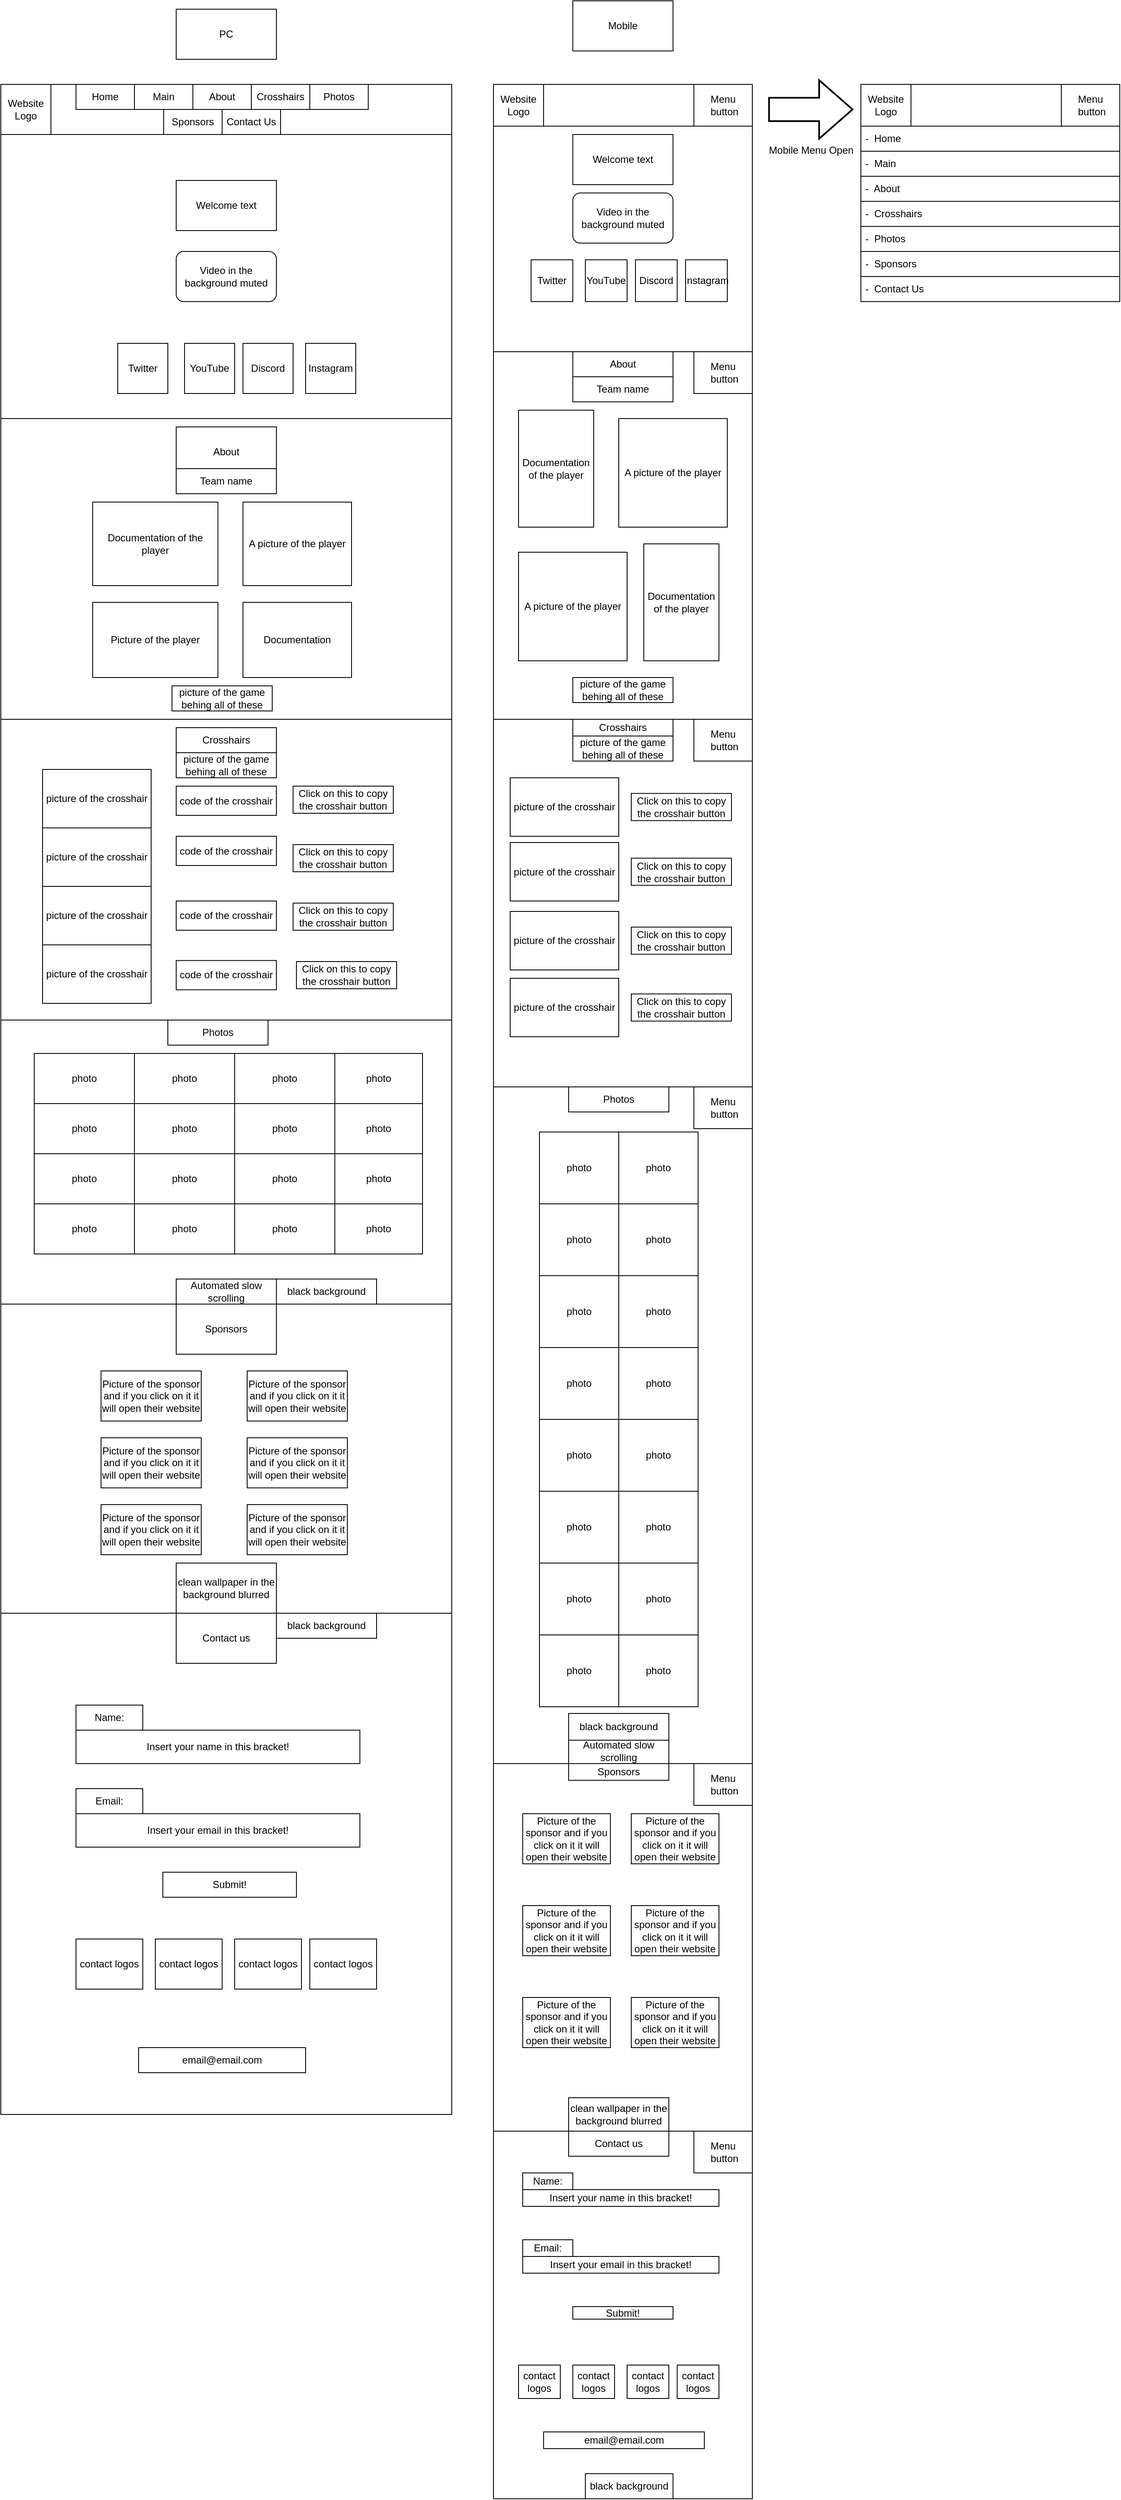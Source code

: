 <mxfile version="20.2.0" type="device"><diagram id="jGOsK-3WvVMrC4iQkq5T" name="1 oldal"><mxGraphModel dx="1182" dy="722" grid="1" gridSize="10" guides="1" tooltips="1" connect="1" arrows="1" fold="1" page="1" pageScale="1" pageWidth="827" pageHeight="1169" math="0" shadow="0"><root><mxCell id="0"/><mxCell id="1" parent="0"/><mxCell id="x6PFndFxOWQdf8MQNvHj-8" value="" style="rounded=0;whiteSpace=wrap;html=1;" vertex="1" parent="1"><mxGeometry x="180" y="440" width="540" height="400" as="geometry"/></mxCell><mxCell id="x6PFndFxOWQdf8MQNvHj-9" value="" style="rounded=0;whiteSpace=wrap;html=1;" vertex="1" parent="1"><mxGeometry x="180" y="440" width="540" height="60" as="geometry"/></mxCell><mxCell id="x6PFndFxOWQdf8MQNvHj-10" value="Home" style="rounded=0;whiteSpace=wrap;html=1;" vertex="1" parent="1"><mxGeometry x="270" y="440" width="70" height="30" as="geometry"/></mxCell><mxCell id="x6PFndFxOWQdf8MQNvHj-18" value="Video in the background muted" style="rounded=1;whiteSpace=wrap;html=1;" vertex="1" parent="1"><mxGeometry x="390" y="640" width="120" height="60" as="geometry"/></mxCell><mxCell id="x6PFndFxOWQdf8MQNvHj-20" value="" style="rounded=0;whiteSpace=wrap;html=1;" vertex="1" parent="1"><mxGeometry x="180" y="1900" width="540" height="370" as="geometry"/></mxCell><mxCell id="x6PFndFxOWQdf8MQNvHj-21" value="" style="rounded=0;whiteSpace=wrap;html=1;" vertex="1" parent="1"><mxGeometry x="180" y="840" width="540" height="360" as="geometry"/></mxCell><mxCell id="x6PFndFxOWQdf8MQNvHj-22" value="About" style="rounded=0;whiteSpace=wrap;html=1;" vertex="1" parent="1"><mxGeometry x="390" y="850" width="120" height="60" as="geometry"/></mxCell><mxCell id="x6PFndFxOWQdf8MQNvHj-23" value="Documentation of the player" style="rounded=0;whiteSpace=wrap;html=1;" vertex="1" parent="1"><mxGeometry x="290" y="940" width="150" height="100" as="geometry"/></mxCell><mxCell id="x6PFndFxOWQdf8MQNvHj-24" value="A picture of the player" style="rounded=0;whiteSpace=wrap;html=1;" vertex="1" parent="1"><mxGeometry x="470" y="940" width="130" height="100" as="geometry"/></mxCell><mxCell id="x6PFndFxOWQdf8MQNvHj-25" value="Picture of the player" style="rounded=0;whiteSpace=wrap;html=1;" vertex="1" parent="1"><mxGeometry x="290" y="1060" width="150" height="90" as="geometry"/></mxCell><mxCell id="x6PFndFxOWQdf8MQNvHj-26" value="Team name" style="rounded=0;whiteSpace=wrap;html=1;" vertex="1" parent="1"><mxGeometry x="390" y="900" width="120" height="30" as="geometry"/></mxCell><mxCell id="x6PFndFxOWQdf8MQNvHj-27" value="Documentation" style="rounded=0;whiteSpace=wrap;html=1;" vertex="1" parent="1"><mxGeometry x="470" y="1060" width="130" height="90" as="geometry"/></mxCell><mxCell id="x6PFndFxOWQdf8MQNvHj-28" value="" style="rounded=0;whiteSpace=wrap;html=1;" vertex="1" parent="1"><mxGeometry x="180" y="1200" width="540" height="360" as="geometry"/></mxCell><mxCell id="x6PFndFxOWQdf8MQNvHj-29" value="Crosshairs" style="rounded=0;whiteSpace=wrap;html=1;" vertex="1" parent="1"><mxGeometry x="390" y="1210" width="120" height="30" as="geometry"/></mxCell><mxCell id="x6PFndFxOWQdf8MQNvHj-30" value="picture of the crosshair" style="rounded=0;whiteSpace=wrap;html=1;" vertex="1" parent="1"><mxGeometry x="230" y="1260" width="130" height="70" as="geometry"/></mxCell><mxCell id="x6PFndFxOWQdf8MQNvHj-31" value="picture of the crosshair" style="rounded=0;whiteSpace=wrap;html=1;" vertex="1" parent="1"><mxGeometry x="230" y="1330" width="130" height="70" as="geometry"/></mxCell><mxCell id="x6PFndFxOWQdf8MQNvHj-32" value="picture of the crosshair" style="rounded=0;whiteSpace=wrap;html=1;" vertex="1" parent="1"><mxGeometry x="230" y="1400" width="130" height="70" as="geometry"/></mxCell><mxCell id="x6PFndFxOWQdf8MQNvHj-33" value="picture of the crosshair" style="rounded=0;whiteSpace=wrap;html=1;" vertex="1" parent="1"><mxGeometry x="230" y="1470" width="130" height="70" as="geometry"/></mxCell><mxCell id="x6PFndFxOWQdf8MQNvHj-34" value="code of the crosshair" style="rounded=0;whiteSpace=wrap;html=1;" vertex="1" parent="1"><mxGeometry x="390" y="1280" width="120" height="35" as="geometry"/></mxCell><mxCell id="x6PFndFxOWQdf8MQNvHj-35" value="Click on this to copy the crosshair button" style="rounded=0;whiteSpace=wrap;html=1;" vertex="1" parent="1"><mxGeometry x="530" y="1280" width="120" height="32.5" as="geometry"/></mxCell><mxCell id="x6PFndFxOWQdf8MQNvHj-36" value="code of the crosshair" style="rounded=0;whiteSpace=wrap;html=1;" vertex="1" parent="1"><mxGeometry x="390" y="1340" width="120" height="35" as="geometry"/></mxCell><mxCell id="x6PFndFxOWQdf8MQNvHj-37" value="code of the crosshair" style="rounded=0;whiteSpace=wrap;html=1;" vertex="1" parent="1"><mxGeometry x="390" y="1417.5" width="120" height="35" as="geometry"/></mxCell><mxCell id="x6PFndFxOWQdf8MQNvHj-38" value="code of the crosshair" style="rounded=0;whiteSpace=wrap;html=1;" vertex="1" parent="1"><mxGeometry x="390" y="1488.75" width="120" height="35" as="geometry"/></mxCell><mxCell id="x6PFndFxOWQdf8MQNvHj-39" value="Click on this to copy the crosshair button" style="rounded=0;whiteSpace=wrap;html=1;" vertex="1" parent="1"><mxGeometry x="530" y="1350" width="120" height="32.5" as="geometry"/></mxCell><mxCell id="x6PFndFxOWQdf8MQNvHj-40" value="Click on this to copy the crosshair button" style="rounded=0;whiteSpace=wrap;html=1;" vertex="1" parent="1"><mxGeometry x="530" y="1420" width="120" height="32.5" as="geometry"/></mxCell><mxCell id="x6PFndFxOWQdf8MQNvHj-41" value="Click on this to copy the crosshair button" style="rounded=0;whiteSpace=wrap;html=1;" vertex="1" parent="1"><mxGeometry x="534" y="1490" width="120" height="32.5" as="geometry"/></mxCell><mxCell id="x6PFndFxOWQdf8MQNvHj-42" value="" style="rounded=0;whiteSpace=wrap;html=1;" vertex="1" parent="1"><mxGeometry x="180" y="1560" width="540" height="340" as="geometry"/></mxCell><mxCell id="x6PFndFxOWQdf8MQNvHj-43" value="picture of the game behing all of these" style="rounded=0;whiteSpace=wrap;html=1;" vertex="1" parent="1"><mxGeometry x="390" y="1240" width="120" height="30" as="geometry"/></mxCell><mxCell id="x6PFndFxOWQdf8MQNvHj-44" value="picture of the game behing all of these" style="rounded=0;whiteSpace=wrap;html=1;" vertex="1" parent="1"><mxGeometry x="385" y="1160" width="120" height="30" as="geometry"/></mxCell><mxCell id="x6PFndFxOWQdf8MQNvHj-45" value="Photos" style="rounded=0;whiteSpace=wrap;html=1;" vertex="1" parent="1"><mxGeometry x="380" y="1560" width="120" height="30" as="geometry"/></mxCell><mxCell id="x6PFndFxOWQdf8MQNvHj-46" value="photo" style="rounded=0;whiteSpace=wrap;html=1;" vertex="1" parent="1"><mxGeometry x="220" y="1600" width="120" height="60" as="geometry"/></mxCell><mxCell id="x6PFndFxOWQdf8MQNvHj-47" value="photo" style="rounded=0;whiteSpace=wrap;html=1;" vertex="1" parent="1"><mxGeometry x="220" y="1660" width="120" height="60" as="geometry"/></mxCell><mxCell id="x6PFndFxOWQdf8MQNvHj-48" value="photo" style="rounded=0;whiteSpace=wrap;html=1;" vertex="1" parent="1"><mxGeometry x="340" y="1600" width="120" height="60" as="geometry"/></mxCell><mxCell id="x6PFndFxOWQdf8MQNvHj-49" value="photo" style="rounded=0;whiteSpace=wrap;html=1;" vertex="1" parent="1"><mxGeometry x="340" y="1660" width="120" height="60" as="geometry"/></mxCell><mxCell id="x6PFndFxOWQdf8MQNvHj-50" value="photo" style="rounded=0;whiteSpace=wrap;html=1;" vertex="1" parent="1"><mxGeometry x="220" y="1720" width="120" height="60" as="geometry"/></mxCell><mxCell id="x6PFndFxOWQdf8MQNvHj-51" value="photo" style="rounded=0;whiteSpace=wrap;html=1;" vertex="1" parent="1"><mxGeometry x="340" y="1720" width="120" height="60" as="geometry"/></mxCell><mxCell id="x6PFndFxOWQdf8MQNvHj-52" value="photo" style="rounded=0;whiteSpace=wrap;html=1;" vertex="1" parent="1"><mxGeometry x="340" y="1780" width="120" height="60" as="geometry"/></mxCell><mxCell id="x6PFndFxOWQdf8MQNvHj-53" value="photo" style="rounded=0;whiteSpace=wrap;html=1;" vertex="1" parent="1"><mxGeometry x="220" y="1780" width="120" height="60" as="geometry"/></mxCell><mxCell id="x6PFndFxOWQdf8MQNvHj-54" value="photo" style="rounded=0;whiteSpace=wrap;html=1;" vertex="1" parent="1"><mxGeometry x="460" y="1600" width="120" height="60" as="geometry"/></mxCell><mxCell id="x6PFndFxOWQdf8MQNvHj-55" value="photo" style="rounded=0;whiteSpace=wrap;html=1;" vertex="1" parent="1"><mxGeometry x="580" y="1600" width="105" height="60" as="geometry"/></mxCell><mxCell id="x6PFndFxOWQdf8MQNvHj-56" value="photo" style="rounded=0;whiteSpace=wrap;html=1;" vertex="1" parent="1"><mxGeometry x="460" y="1660" width="120" height="60" as="geometry"/></mxCell><mxCell id="x6PFndFxOWQdf8MQNvHj-57" value="photo" style="rounded=0;whiteSpace=wrap;html=1;" vertex="1" parent="1"><mxGeometry x="460" y="1720" width="120" height="60" as="geometry"/></mxCell><mxCell id="x6PFndFxOWQdf8MQNvHj-58" value="photo" style="rounded=0;whiteSpace=wrap;html=1;" vertex="1" parent="1"><mxGeometry x="460" y="1780" width="120" height="60" as="geometry"/></mxCell><mxCell id="x6PFndFxOWQdf8MQNvHj-59" value="photo" style="rounded=0;whiteSpace=wrap;html=1;" vertex="1" parent="1"><mxGeometry x="580" y="1660" width="105" height="60" as="geometry"/></mxCell><mxCell id="x6PFndFxOWQdf8MQNvHj-60" value="photo" style="rounded=0;whiteSpace=wrap;html=1;" vertex="1" parent="1"><mxGeometry x="580" y="1720" width="105" height="60" as="geometry"/></mxCell><mxCell id="x6PFndFxOWQdf8MQNvHj-61" value="photo" style="rounded=0;whiteSpace=wrap;html=1;" vertex="1" parent="1"><mxGeometry x="580" y="1780" width="105" height="60" as="geometry"/></mxCell><mxCell id="x6PFndFxOWQdf8MQNvHj-6" value="Welcome text" style="rounded=0;whiteSpace=wrap;html=1;" vertex="1" parent="1"><mxGeometry x="390" y="555" width="120" height="60" as="geometry"/></mxCell><mxCell id="x6PFndFxOWQdf8MQNvHj-3" value="Twitter" style="whiteSpace=wrap;html=1;aspect=fixed;" vertex="1" parent="1"><mxGeometry x="320" y="750" width="60" height="60" as="geometry"/></mxCell><mxCell id="x6PFndFxOWQdf8MQNvHj-4" value="&lt;div&gt;YouTube&lt;/div&gt;" style="whiteSpace=wrap;html=1;aspect=fixed;" vertex="1" parent="1"><mxGeometry x="400" y="750" width="60" height="60" as="geometry"/></mxCell><mxCell id="x6PFndFxOWQdf8MQNvHj-7" value="Discord" style="whiteSpace=wrap;html=1;aspect=fixed;" vertex="1" parent="1"><mxGeometry x="470" y="750" width="60" height="60" as="geometry"/></mxCell><mxCell id="x6PFndFxOWQdf8MQNvHj-5" value="&lt;div&gt;Instagram&lt;/div&gt;" style="whiteSpace=wrap;html=1;aspect=fixed;" vertex="1" parent="1"><mxGeometry x="545" y="750" width="60" height="60" as="geometry"/></mxCell><mxCell id="x6PFndFxOWQdf8MQNvHj-62" value="Sponsors" style="rounded=0;whiteSpace=wrap;html=1;" vertex="1" parent="1"><mxGeometry x="390" y="1900" width="120" height="60" as="geometry"/></mxCell><mxCell id="x6PFndFxOWQdf8MQNvHj-63" value="Picture of the sponsor and if you click on it it will open their website" style="rounded=0;whiteSpace=wrap;html=1;" vertex="1" parent="1"><mxGeometry x="300" y="1980" width="120" height="60" as="geometry"/></mxCell><mxCell id="x6PFndFxOWQdf8MQNvHj-64" value="Picture of the sponsor and if you click on it it will open their website" style="rounded=0;whiteSpace=wrap;html=1;" vertex="1" parent="1"><mxGeometry x="475" y="1980" width="120" height="60" as="geometry"/></mxCell><mxCell id="x6PFndFxOWQdf8MQNvHj-65" value="Picture of the sponsor and if you click on it it will open their website" style="rounded=0;whiteSpace=wrap;html=1;" vertex="1" parent="1"><mxGeometry x="300" y="2060" width="120" height="60" as="geometry"/></mxCell><mxCell id="x6PFndFxOWQdf8MQNvHj-66" value="Picture of the sponsor and if you click on it it will open their website" style="rounded=0;whiteSpace=wrap;html=1;" vertex="1" parent="1"><mxGeometry x="475" y="2060" width="120" height="60" as="geometry"/></mxCell><mxCell id="x6PFndFxOWQdf8MQNvHj-67" value="Picture of the sponsor and if you click on it it will open their website" style="rounded=0;whiteSpace=wrap;html=1;" vertex="1" parent="1"><mxGeometry x="300" y="2140" width="120" height="60" as="geometry"/></mxCell><mxCell id="x6PFndFxOWQdf8MQNvHj-68" value="Picture of the sponsor and if you click on it it will open their website" style="rounded=0;whiteSpace=wrap;html=1;" vertex="1" parent="1"><mxGeometry x="475" y="2140" width="120" height="60" as="geometry"/></mxCell><mxCell id="x6PFndFxOWQdf8MQNvHj-69" value="" style="rounded=0;whiteSpace=wrap;html=1;" vertex="1" parent="1"><mxGeometry x="180" y="2270" width="540" height="600" as="geometry"/></mxCell><mxCell id="x6PFndFxOWQdf8MQNvHj-70" value="Contact us" style="rounded=0;whiteSpace=wrap;html=1;" vertex="1" parent="1"><mxGeometry x="390" y="2270" width="120" height="60" as="geometry"/></mxCell><mxCell id="x6PFndFxOWQdf8MQNvHj-71" value="Insert your email in this bracket!" style="rounded=0;whiteSpace=wrap;html=1;" vertex="1" parent="1"><mxGeometry x="270" y="2510" width="340" height="40" as="geometry"/></mxCell><mxCell id="x6PFndFxOWQdf8MQNvHj-72" value="Name:" style="rounded=0;whiteSpace=wrap;html=1;" vertex="1" parent="1"><mxGeometry x="270" y="2380" width="80" height="30" as="geometry"/></mxCell><mxCell id="x6PFndFxOWQdf8MQNvHj-74" value="Email:" style="rounded=0;whiteSpace=wrap;html=1;" vertex="1" parent="1"><mxGeometry x="270" y="2480" width="80" height="30" as="geometry"/></mxCell><mxCell id="x6PFndFxOWQdf8MQNvHj-75" value="Insert your name in this bracket!" style="rounded=0;whiteSpace=wrap;html=1;" vertex="1" parent="1"><mxGeometry x="270" y="2410" width="340" height="40" as="geometry"/></mxCell><mxCell id="x6PFndFxOWQdf8MQNvHj-76" value="clean wallpaper in the background blurred" style="rounded=0;whiteSpace=wrap;html=1;" vertex="1" parent="1"><mxGeometry x="390" y="2210" width="120" height="60" as="geometry"/></mxCell><mxCell id="x6PFndFxOWQdf8MQNvHj-78" value="contact logos" style="rounded=0;whiteSpace=wrap;html=1;" vertex="1" parent="1"><mxGeometry x="270" y="2660" width="80" height="60" as="geometry"/></mxCell><mxCell id="x6PFndFxOWQdf8MQNvHj-79" value="contact logos" style="rounded=0;whiteSpace=wrap;html=1;" vertex="1" parent="1"><mxGeometry x="365" y="2660" width="80" height="60" as="geometry"/></mxCell><mxCell id="x6PFndFxOWQdf8MQNvHj-80" value="contact logos" style="rounded=0;whiteSpace=wrap;html=1;" vertex="1" parent="1"><mxGeometry x="460" y="2660" width="80" height="60" as="geometry"/></mxCell><mxCell id="x6PFndFxOWQdf8MQNvHj-81" value="contact logos" style="rounded=0;whiteSpace=wrap;html=1;" vertex="1" parent="1"><mxGeometry x="550" y="2660" width="80" height="60" as="geometry"/></mxCell><mxCell id="x6PFndFxOWQdf8MQNvHj-82" value="Submit!" style="rounded=0;whiteSpace=wrap;html=1;" vertex="1" parent="1"><mxGeometry x="374" y="2580" width="160" height="30" as="geometry"/></mxCell><mxCell id="x6PFndFxOWQdf8MQNvHj-83" value="email@email.com" style="rounded=0;whiteSpace=wrap;html=1;" vertex="1" parent="1"><mxGeometry x="345" y="2790" width="200" height="30" as="geometry"/></mxCell><mxCell id="x6PFndFxOWQdf8MQNvHj-85" value="PC" style="rounded=0;whiteSpace=wrap;html=1;" vertex="1" parent="1"><mxGeometry x="390" y="350" width="120" height="60" as="geometry"/></mxCell><mxCell id="x6PFndFxOWQdf8MQNvHj-86" value="Mobile" style="rounded=0;whiteSpace=wrap;html=1;" vertex="1" parent="1"><mxGeometry x="865" y="340" width="120" height="60" as="geometry"/></mxCell><mxCell id="x6PFndFxOWQdf8MQNvHj-87" value="Main" style="rounded=0;whiteSpace=wrap;html=1;" vertex="1" parent="1"><mxGeometry x="340" y="440" width="70" height="30" as="geometry"/></mxCell><mxCell id="x6PFndFxOWQdf8MQNvHj-88" value="About" style="rounded=0;whiteSpace=wrap;html=1;" vertex="1" parent="1"><mxGeometry x="410" y="440" width="70" height="30" as="geometry"/></mxCell><mxCell id="x6PFndFxOWQdf8MQNvHj-89" value="Crosshairs" style="rounded=0;whiteSpace=wrap;html=1;" vertex="1" parent="1"><mxGeometry x="480" y="440" width="70" height="30" as="geometry"/></mxCell><mxCell id="x6PFndFxOWQdf8MQNvHj-90" value="Photos" style="rounded=0;whiteSpace=wrap;html=1;" vertex="1" parent="1"><mxGeometry x="550" y="440" width="70" height="30" as="geometry"/></mxCell><mxCell id="x6PFndFxOWQdf8MQNvHj-91" value="Sponsors" style="rounded=0;whiteSpace=wrap;html=1;" vertex="1" parent="1"><mxGeometry x="375" y="470" width="70" height="30" as="geometry"/></mxCell><mxCell id="x6PFndFxOWQdf8MQNvHj-92" value="Contact Us" style="rounded=0;whiteSpace=wrap;html=1;" vertex="1" parent="1"><mxGeometry x="445" y="470" width="70" height="30" as="geometry"/></mxCell><mxCell id="x6PFndFxOWQdf8MQNvHj-93" value="" style="rounded=0;whiteSpace=wrap;html=1;" vertex="1" parent="1"><mxGeometry x="770" y="440" width="310" height="50" as="geometry"/></mxCell><mxCell id="x6PFndFxOWQdf8MQNvHj-94" value="&lt;div&gt;Website&lt;/div&gt;&lt;div&gt;Logo&lt;br&gt;&lt;/div&gt;" style="rounded=0;whiteSpace=wrap;html=1;" vertex="1" parent="1"><mxGeometry x="180" y="440" width="60" height="60" as="geometry"/></mxCell><mxCell id="x6PFndFxOWQdf8MQNvHj-95" value="&lt;div&gt;Website&lt;/div&gt;&lt;div&gt;Logo&lt;br&gt;&lt;/div&gt;" style="rounded=0;whiteSpace=wrap;html=1;" vertex="1" parent="1"><mxGeometry x="770" y="440" width="60" height="50" as="geometry"/></mxCell><mxCell id="x6PFndFxOWQdf8MQNvHj-97" value="&lt;div&gt;Menu&lt;/div&gt;&lt;div&gt;&amp;nbsp;button&lt;/div&gt;" style="rounded=0;whiteSpace=wrap;html=1;" vertex="1" parent="1"><mxGeometry x="1010" y="440" width="70" height="50" as="geometry"/></mxCell><mxCell id="x6PFndFxOWQdf8MQNvHj-98" value="" style="rounded=0;whiteSpace=wrap;html=1;" vertex="1" parent="1"><mxGeometry x="770" y="490" width="310" height="270" as="geometry"/></mxCell><mxCell id="x6PFndFxOWQdf8MQNvHj-107" value="Mobile Menu Open" style="verticalLabelPosition=bottom;verticalAlign=top;html=1;strokeWidth=2;shape=mxgraph.arrows2.arrow;dy=0.6;dx=40;notch=0;" vertex="1" parent="1"><mxGeometry x="1100" y="435" width="100" height="70" as="geometry"/></mxCell><mxCell id="x6PFndFxOWQdf8MQNvHj-109" value="" style="rounded=0;whiteSpace=wrap;html=1;" vertex="1" parent="1"><mxGeometry x="1210" y="440" width="310" height="50" as="geometry"/></mxCell><mxCell id="x6PFndFxOWQdf8MQNvHj-110" value="&lt;div&gt;Website&lt;/div&gt;&lt;div&gt;Logo&lt;br&gt;&lt;/div&gt;" style="rounded=0;whiteSpace=wrap;html=1;" vertex="1" parent="1"><mxGeometry x="1210" y="440" width="60" height="50" as="geometry"/></mxCell><mxCell id="x6PFndFxOWQdf8MQNvHj-111" value="&lt;div&gt;Menu&lt;/div&gt;&lt;div&gt;&amp;nbsp;button&lt;/div&gt;" style="rounded=0;whiteSpace=wrap;html=1;" vertex="1" parent="1"><mxGeometry x="1450" y="440" width="70" height="50" as="geometry"/></mxCell><mxCell id="x6PFndFxOWQdf8MQNvHj-112" value="" style="rounded=0;whiteSpace=wrap;html=1;" vertex="1" parent="1"><mxGeometry x="1210" y="490" width="310" height="210" as="geometry"/></mxCell><mxCell id="x6PFndFxOWQdf8MQNvHj-113" value="&lt;div align=&quot;left&quot;&gt;&amp;nbsp;-&amp;nbsp; Home&lt;/div&gt;" style="rounded=0;whiteSpace=wrap;html=1;align=left;" vertex="1" parent="1"><mxGeometry x="1210" y="490" width="310" height="30" as="geometry"/></mxCell><mxCell id="x6PFndFxOWQdf8MQNvHj-114" value="&lt;div align=&quot;left&quot;&gt;&amp;nbsp;-&amp;nbsp; Main&lt;/div&gt;" style="rounded=0;whiteSpace=wrap;html=1;align=left;" vertex="1" parent="1"><mxGeometry x="1210" y="520" width="310" height="30" as="geometry"/></mxCell><mxCell id="x6PFndFxOWQdf8MQNvHj-115" value="&lt;div align=&quot;left&quot;&gt;&amp;nbsp;-&amp;nbsp; About&lt;br&gt;&lt;/div&gt;" style="rounded=0;whiteSpace=wrap;html=1;align=left;" vertex="1" parent="1"><mxGeometry x="1210" y="550" width="310" height="30" as="geometry"/></mxCell><mxCell id="x6PFndFxOWQdf8MQNvHj-116" value="&lt;div align=&quot;left&quot;&gt;&amp;nbsp;-&amp;nbsp; Crosshairs&lt;br&gt;&lt;/div&gt;" style="rounded=0;whiteSpace=wrap;html=1;align=left;" vertex="1" parent="1"><mxGeometry x="1210" y="580" width="310" height="30" as="geometry"/></mxCell><mxCell id="x6PFndFxOWQdf8MQNvHj-117" value="&lt;div align=&quot;left&quot;&gt;&amp;nbsp;-&amp;nbsp; Photos&lt;br&gt;&lt;/div&gt;" style="rounded=0;whiteSpace=wrap;html=1;align=left;" vertex="1" parent="1"><mxGeometry x="1210" y="610" width="310" height="30" as="geometry"/></mxCell><mxCell id="x6PFndFxOWQdf8MQNvHj-118" value="&lt;div align=&quot;left&quot;&gt;&amp;nbsp;-&amp;nbsp; Sponsors&lt;br&gt;&lt;/div&gt;" style="rounded=0;whiteSpace=wrap;html=1;align=left;" vertex="1" parent="1"><mxGeometry x="1210" y="640" width="310" height="30" as="geometry"/></mxCell><mxCell id="x6PFndFxOWQdf8MQNvHj-119" value="&lt;div align=&quot;left&quot;&gt;&amp;nbsp;-&amp;nbsp; Contact Us&lt;br&gt;&lt;/div&gt;" style="rounded=0;whiteSpace=wrap;html=1;align=left;" vertex="1" parent="1"><mxGeometry x="1210" y="670" width="310" height="30" as="geometry"/></mxCell><mxCell id="x6PFndFxOWQdf8MQNvHj-120" value="Welcome text" style="rounded=0;whiteSpace=wrap;html=1;" vertex="1" parent="1"><mxGeometry x="865" y="500" width="120" height="60" as="geometry"/></mxCell><mxCell id="x6PFndFxOWQdf8MQNvHj-122" value="Video in the background muted" style="rounded=1;whiteSpace=wrap;html=1;" vertex="1" parent="1"><mxGeometry x="865" y="570" width="120" height="60" as="geometry"/></mxCell><mxCell id="x6PFndFxOWQdf8MQNvHj-123" value="Twitter" style="whiteSpace=wrap;html=1;aspect=fixed;" vertex="1" parent="1"><mxGeometry x="815" y="650" width="50" height="50" as="geometry"/></mxCell><mxCell id="x6PFndFxOWQdf8MQNvHj-124" value="&lt;div&gt;YouTube&lt;/div&gt;" style="whiteSpace=wrap;html=1;aspect=fixed;" vertex="1" parent="1"><mxGeometry x="880" y="650" width="50" height="50" as="geometry"/></mxCell><mxCell id="x6PFndFxOWQdf8MQNvHj-125" value="Discord" style="whiteSpace=wrap;html=1;aspect=fixed;" vertex="1" parent="1"><mxGeometry x="940" y="650" width="50" height="50" as="geometry"/></mxCell><mxCell id="x6PFndFxOWQdf8MQNvHj-126" value="&lt;div&gt;Instagram&lt;/div&gt;" style="whiteSpace=wrap;html=1;aspect=fixed;" vertex="1" parent="1"><mxGeometry x="1000" y="650" width="50" height="50" as="geometry"/></mxCell><mxCell id="x6PFndFxOWQdf8MQNvHj-127" value="" style="rounded=0;whiteSpace=wrap;html=1;" vertex="1" parent="1"><mxGeometry x="770" y="760" width="310" height="440" as="geometry"/></mxCell><mxCell id="x6PFndFxOWQdf8MQNvHj-128" value="About" style="rounded=0;whiteSpace=wrap;html=1;" vertex="1" parent="1"><mxGeometry x="865" y="760" width="120" height="30" as="geometry"/></mxCell><mxCell id="x6PFndFxOWQdf8MQNvHj-129" value="Team name" style="rounded=0;whiteSpace=wrap;html=1;" vertex="1" parent="1"><mxGeometry x="865" y="790" width="120" height="30" as="geometry"/></mxCell><mxCell id="x6PFndFxOWQdf8MQNvHj-130" value="Documentation of the player" style="rounded=0;whiteSpace=wrap;html=1;" vertex="1" parent="1"><mxGeometry x="800" y="830" width="90" height="140" as="geometry"/></mxCell><mxCell id="x6PFndFxOWQdf8MQNvHj-131" value="A picture of the player" style="rounded=0;whiteSpace=wrap;html=1;" vertex="1" parent="1"><mxGeometry x="920" y="840" width="130" height="130" as="geometry"/></mxCell><mxCell id="x6PFndFxOWQdf8MQNvHj-132" value="A picture of the player" style="rounded=0;whiteSpace=wrap;html=1;" vertex="1" parent="1"><mxGeometry x="800" y="1000" width="130" height="130" as="geometry"/></mxCell><mxCell id="x6PFndFxOWQdf8MQNvHj-133" value="Documentation of the player" style="rounded=0;whiteSpace=wrap;html=1;" vertex="1" parent="1"><mxGeometry x="950" y="990" width="90" height="140" as="geometry"/></mxCell><mxCell id="x6PFndFxOWQdf8MQNvHj-134" value="picture of the game behing all of these" style="rounded=0;whiteSpace=wrap;html=1;" vertex="1" parent="1"><mxGeometry x="865" y="1150" width="120" height="30" as="geometry"/></mxCell><mxCell id="x6PFndFxOWQdf8MQNvHj-135" value="" style="rounded=0;whiteSpace=wrap;html=1;" vertex="1" parent="1"><mxGeometry x="770" y="1200" width="310" height="440" as="geometry"/></mxCell><mxCell id="x6PFndFxOWQdf8MQNvHj-136" value="Crosshairs" style="rounded=0;whiteSpace=wrap;html=1;" vertex="1" parent="1"><mxGeometry x="865" y="1200" width="120" height="20" as="geometry"/></mxCell><mxCell id="x6PFndFxOWQdf8MQNvHj-137" value="picture of the game behing all of these" style="rounded=0;whiteSpace=wrap;html=1;" vertex="1" parent="1"><mxGeometry x="865" y="1220" width="120" height="30" as="geometry"/></mxCell><mxCell id="x6PFndFxOWQdf8MQNvHj-138" value="picture of the crosshair" style="rounded=0;whiteSpace=wrap;html=1;" vertex="1" parent="1"><mxGeometry x="790" y="1270" width="130" height="70" as="geometry"/></mxCell><mxCell id="x6PFndFxOWQdf8MQNvHj-139" value="picture of the crosshair" style="rounded=0;whiteSpace=wrap;html=1;" vertex="1" parent="1"><mxGeometry x="790" y="1347.5" width="130" height="70" as="geometry"/></mxCell><mxCell id="x6PFndFxOWQdf8MQNvHj-140" value="picture of the crosshair" style="rounded=0;whiteSpace=wrap;html=1;" vertex="1" parent="1"><mxGeometry x="790" y="1430" width="130" height="70" as="geometry"/></mxCell><mxCell id="x6PFndFxOWQdf8MQNvHj-141" value="picture of the crosshair" style="rounded=0;whiteSpace=wrap;html=1;" vertex="1" parent="1"><mxGeometry x="790" y="1510" width="130" height="70" as="geometry"/></mxCell><mxCell id="x6PFndFxOWQdf8MQNvHj-142" value="Click on this to copy the crosshair button" style="rounded=0;whiteSpace=wrap;html=1;" vertex="1" parent="1"><mxGeometry x="935" y="1288.75" width="120" height="32.5" as="geometry"/></mxCell><mxCell id="x6PFndFxOWQdf8MQNvHj-143" value="Click on this to copy the crosshair button" style="rounded=0;whiteSpace=wrap;html=1;" vertex="1" parent="1"><mxGeometry x="935" y="1366.25" width="120" height="32.5" as="geometry"/></mxCell><mxCell id="x6PFndFxOWQdf8MQNvHj-144" value="Click on this to copy the crosshair button" style="rounded=0;whiteSpace=wrap;html=1;" vertex="1" parent="1"><mxGeometry x="935" y="1448.75" width="120" height="32.5" as="geometry"/></mxCell><mxCell id="x6PFndFxOWQdf8MQNvHj-145" value="Click on this to copy the crosshair button" style="rounded=0;whiteSpace=wrap;html=1;" vertex="1" parent="1"><mxGeometry x="935" y="1528.75" width="120" height="32.5" as="geometry"/></mxCell><mxCell id="x6PFndFxOWQdf8MQNvHj-146" value="" style="rounded=0;whiteSpace=wrap;html=1;" vertex="1" parent="1"><mxGeometry x="770" y="1640" width="310" height="810" as="geometry"/></mxCell><mxCell id="x6PFndFxOWQdf8MQNvHj-147" value="Photos" style="rounded=0;whiteSpace=wrap;html=1;" vertex="1" parent="1"><mxGeometry x="860" y="1640" width="120" height="30" as="geometry"/></mxCell><mxCell id="x6PFndFxOWQdf8MQNvHj-148" value="Automated slow scrolling" style="rounded=0;whiteSpace=wrap;html=1;" vertex="1" parent="1"><mxGeometry x="390" y="1870" width="120" height="30" as="geometry"/></mxCell><mxCell id="x6PFndFxOWQdf8MQNvHj-149" value="Automated slow scrolling" style="rounded=0;whiteSpace=wrap;html=1;" vertex="1" parent="1"><mxGeometry x="860" y="2420" width="120" height="30" as="geometry"/></mxCell><mxCell id="x6PFndFxOWQdf8MQNvHj-150" value="photo" style="rounded=0;whiteSpace=wrap;html=1;" vertex="1" parent="1"><mxGeometry x="825" y="1694" width="95" height="86" as="geometry"/></mxCell><mxCell id="x6PFndFxOWQdf8MQNvHj-151" value="photo" style="rounded=0;whiteSpace=wrap;html=1;" vertex="1" parent="1"><mxGeometry x="920" y="1694" width="95" height="86" as="geometry"/></mxCell><mxCell id="x6PFndFxOWQdf8MQNvHj-152" value="photo" style="rounded=0;whiteSpace=wrap;html=1;" vertex="1" parent="1"><mxGeometry x="825" y="1780" width="95" height="86" as="geometry"/></mxCell><mxCell id="x6PFndFxOWQdf8MQNvHj-153" value="photo" style="rounded=0;whiteSpace=wrap;html=1;" vertex="1" parent="1"><mxGeometry x="920" y="1780" width="95" height="86" as="geometry"/></mxCell><mxCell id="x6PFndFxOWQdf8MQNvHj-154" value="photo" style="rounded=0;whiteSpace=wrap;html=1;" vertex="1" parent="1"><mxGeometry x="825" y="1866" width="95" height="86" as="geometry"/></mxCell><mxCell id="x6PFndFxOWQdf8MQNvHj-155" value="photo" style="rounded=0;whiteSpace=wrap;html=1;" vertex="1" parent="1"><mxGeometry x="920" y="1866" width="95" height="86" as="geometry"/></mxCell><mxCell id="x6PFndFxOWQdf8MQNvHj-156" value="photo" style="rounded=0;whiteSpace=wrap;html=1;" vertex="1" parent="1"><mxGeometry x="825" y="1952" width="95" height="86" as="geometry"/></mxCell><mxCell id="x6PFndFxOWQdf8MQNvHj-157" value="photo" style="rounded=0;whiteSpace=wrap;html=1;" vertex="1" parent="1"><mxGeometry x="920" y="1952" width="95" height="86" as="geometry"/></mxCell><mxCell id="x6PFndFxOWQdf8MQNvHj-158" value="photo" style="rounded=0;whiteSpace=wrap;html=1;" vertex="1" parent="1"><mxGeometry x="825" y="2038" width="95" height="86" as="geometry"/></mxCell><mxCell id="x6PFndFxOWQdf8MQNvHj-159" value="photo" style="rounded=0;whiteSpace=wrap;html=1;" vertex="1" parent="1"><mxGeometry x="920" y="2038" width="95" height="86" as="geometry"/></mxCell><mxCell id="x6PFndFxOWQdf8MQNvHj-160" value="photo" style="rounded=0;whiteSpace=wrap;html=1;" vertex="1" parent="1"><mxGeometry x="825" y="2124" width="95" height="86" as="geometry"/></mxCell><mxCell id="x6PFndFxOWQdf8MQNvHj-161" value="photo" style="rounded=0;whiteSpace=wrap;html=1;" vertex="1" parent="1"><mxGeometry x="920" y="2124" width="95" height="86" as="geometry"/></mxCell><mxCell id="x6PFndFxOWQdf8MQNvHj-162" value="photo" style="rounded=0;whiteSpace=wrap;html=1;" vertex="1" parent="1"><mxGeometry x="825" y="2210" width="95" height="86" as="geometry"/></mxCell><mxCell id="x6PFndFxOWQdf8MQNvHj-163" value="photo" style="rounded=0;whiteSpace=wrap;html=1;" vertex="1" parent="1"><mxGeometry x="920" y="2210" width="95" height="86" as="geometry"/></mxCell><mxCell id="x6PFndFxOWQdf8MQNvHj-164" value="photo" style="rounded=0;whiteSpace=wrap;html=1;" vertex="1" parent="1"><mxGeometry x="825" y="2296" width="95" height="86" as="geometry"/></mxCell><mxCell id="x6PFndFxOWQdf8MQNvHj-165" value="photo" style="rounded=0;whiteSpace=wrap;html=1;" vertex="1" parent="1"><mxGeometry x="920" y="2296" width="95" height="86" as="geometry"/></mxCell><mxCell id="x6PFndFxOWQdf8MQNvHj-166" value="" style="rounded=0;whiteSpace=wrap;html=1;" vertex="1" parent="1"><mxGeometry x="770" y="2450" width="310" height="440" as="geometry"/></mxCell><mxCell id="x6PFndFxOWQdf8MQNvHj-167" value="Sponsors" style="rounded=0;whiteSpace=wrap;html=1;" vertex="1" parent="1"><mxGeometry x="860" y="2450" width="120" height="20" as="geometry"/></mxCell><mxCell id="x6PFndFxOWQdf8MQNvHj-168" value="Picture of the sponsor and if you click on it it will open their website" style="rounded=0;whiteSpace=wrap;html=1;" vertex="1" parent="1"><mxGeometry x="805" y="2510" width="105" height="60" as="geometry"/></mxCell><mxCell id="x6PFndFxOWQdf8MQNvHj-170" value="Picture of the sponsor and if you click on it it will open their website" style="rounded=0;whiteSpace=wrap;html=1;" vertex="1" parent="1"><mxGeometry x="935" y="2510" width="105" height="60" as="geometry"/></mxCell><mxCell id="x6PFndFxOWQdf8MQNvHj-171" value="Picture of the sponsor and if you click on it it will open their website" style="rounded=0;whiteSpace=wrap;html=1;" vertex="1" parent="1"><mxGeometry x="805" y="2620" width="105" height="60" as="geometry"/></mxCell><mxCell id="x6PFndFxOWQdf8MQNvHj-172" value="Picture of the sponsor and if you click on it it will open their website" style="rounded=0;whiteSpace=wrap;html=1;" vertex="1" parent="1"><mxGeometry x="935" y="2620" width="105" height="60" as="geometry"/></mxCell><mxCell id="x6PFndFxOWQdf8MQNvHj-173" value="Picture of the sponsor and if you click on it it will open their website" style="rounded=0;whiteSpace=wrap;html=1;" vertex="1" parent="1"><mxGeometry x="805" y="2730" width="105" height="60" as="geometry"/></mxCell><mxCell id="x6PFndFxOWQdf8MQNvHj-174" value="Picture of the sponsor and if you click on it it will open their website" style="rounded=0;whiteSpace=wrap;html=1;" vertex="1" parent="1"><mxGeometry x="935" y="2730" width="105" height="60" as="geometry"/></mxCell><mxCell id="x6PFndFxOWQdf8MQNvHj-175" value="clean wallpaper in the background blurred" style="rounded=0;whiteSpace=wrap;html=1;" vertex="1" parent="1"><mxGeometry x="860" y="2850" width="120" height="40" as="geometry"/></mxCell><mxCell id="x6PFndFxOWQdf8MQNvHj-176" value="black background" style="rounded=0;whiteSpace=wrap;html=1;" vertex="1" parent="1"><mxGeometry x="860" y="2390" width="120" height="32" as="geometry"/></mxCell><mxCell id="x6PFndFxOWQdf8MQNvHj-177" value="black background" style="rounded=0;whiteSpace=wrap;html=1;" vertex="1" parent="1"><mxGeometry x="510" y="1870" width="120" height="30" as="geometry"/></mxCell><mxCell id="x6PFndFxOWQdf8MQNvHj-178" value="" style="rounded=0;whiteSpace=wrap;html=1;" vertex="1" parent="1"><mxGeometry x="770" y="2890" width="310" height="440" as="geometry"/></mxCell><mxCell id="x6PFndFxOWQdf8MQNvHj-179" value="Contact us" style="rounded=0;whiteSpace=wrap;html=1;" vertex="1" parent="1"><mxGeometry x="860" y="2890" width="120" height="30" as="geometry"/></mxCell><mxCell id="x6PFndFxOWQdf8MQNvHj-180" value="Email:" style="rounded=0;whiteSpace=wrap;html=1;" vertex="1" parent="1"><mxGeometry x="805" y="3020" width="60" height="20" as="geometry"/></mxCell><mxCell id="x6PFndFxOWQdf8MQNvHj-181" value="Insert your name in this bracket!" style="rounded=0;whiteSpace=wrap;html=1;" vertex="1" parent="1"><mxGeometry x="805" y="2960" width="235" height="20" as="geometry"/></mxCell><mxCell id="x6PFndFxOWQdf8MQNvHj-182" value="Name:" style="rounded=0;whiteSpace=wrap;html=1;" vertex="1" parent="1"><mxGeometry x="805" y="2940" width="60" height="20" as="geometry"/></mxCell><mxCell id="x6PFndFxOWQdf8MQNvHj-184" value="Insert your email in this bracket!" style="rounded=0;whiteSpace=wrap;html=1;" vertex="1" parent="1"><mxGeometry x="805" y="3040" width="235" height="20" as="geometry"/></mxCell><mxCell id="x6PFndFxOWQdf8MQNvHj-185" value="Submit!" style="rounded=0;whiteSpace=wrap;html=1;" vertex="1" parent="1"><mxGeometry x="865" y="3100" width="120" height="15" as="geometry"/></mxCell><mxCell id="x6PFndFxOWQdf8MQNvHj-186" value="contact logos" style="rounded=0;whiteSpace=wrap;html=1;" vertex="1" parent="1"><mxGeometry x="800" y="3170" width="50" height="40" as="geometry"/></mxCell><mxCell id="x6PFndFxOWQdf8MQNvHj-190" value="contact logos" style="rounded=0;whiteSpace=wrap;html=1;" vertex="1" parent="1"><mxGeometry x="865" y="3170" width="50" height="40" as="geometry"/></mxCell><mxCell id="x6PFndFxOWQdf8MQNvHj-191" value="contact logos" style="rounded=0;whiteSpace=wrap;html=1;" vertex="1" parent="1"><mxGeometry x="930" y="3170" width="50" height="40" as="geometry"/></mxCell><mxCell id="x6PFndFxOWQdf8MQNvHj-192" value="contact logos" style="rounded=0;whiteSpace=wrap;html=1;" vertex="1" parent="1"><mxGeometry x="990" y="3170" width="50" height="40" as="geometry"/></mxCell><mxCell id="x6PFndFxOWQdf8MQNvHj-193" value="email@email.com" style="rounded=0;whiteSpace=wrap;html=1;" vertex="1" parent="1"><mxGeometry x="830" y="3250" width="192.5" height="20" as="geometry"/></mxCell><mxCell id="x6PFndFxOWQdf8MQNvHj-194" value="black background" style="rounded=0;whiteSpace=wrap;html=1;" vertex="1" parent="1"><mxGeometry x="510" y="2270" width="120" height="30" as="geometry"/></mxCell><mxCell id="x6PFndFxOWQdf8MQNvHj-195" value="black background" style="rounded=0;whiteSpace=wrap;html=1;" vertex="1" parent="1"><mxGeometry x="880" y="3300" width="105" height="30" as="geometry"/></mxCell><mxCell id="x6PFndFxOWQdf8MQNvHj-196" value="&lt;div&gt;Menu&lt;/div&gt;&lt;div&gt;&amp;nbsp;button&lt;/div&gt;" style="rounded=0;whiteSpace=wrap;html=1;" vertex="1" parent="1"><mxGeometry x="1010" y="760" width="70" height="50" as="geometry"/></mxCell><mxCell id="x6PFndFxOWQdf8MQNvHj-197" value="&lt;div&gt;Menu&lt;/div&gt;&lt;div&gt;&amp;nbsp;button&lt;/div&gt;" style="rounded=0;whiteSpace=wrap;html=1;" vertex="1" parent="1"><mxGeometry x="1010" y="1200" width="70" height="50" as="geometry"/></mxCell><mxCell id="x6PFndFxOWQdf8MQNvHj-198" value="&lt;div&gt;Menu&lt;/div&gt;&lt;div&gt;&amp;nbsp;button&lt;/div&gt;" style="rounded=0;whiteSpace=wrap;html=1;" vertex="1" parent="1"><mxGeometry x="1010" y="1640" width="70" height="50" as="geometry"/></mxCell><mxCell id="x6PFndFxOWQdf8MQNvHj-199" value="&lt;div&gt;Menu&lt;/div&gt;&lt;div&gt;&amp;nbsp;button&lt;/div&gt;" style="rounded=0;whiteSpace=wrap;html=1;" vertex="1" parent="1"><mxGeometry x="1010" y="2450" width="70" height="50" as="geometry"/></mxCell><mxCell id="x6PFndFxOWQdf8MQNvHj-200" value="&lt;div&gt;Menu&lt;/div&gt;&lt;div&gt;&amp;nbsp;button&lt;/div&gt;" style="rounded=0;whiteSpace=wrap;html=1;" vertex="1" parent="1"><mxGeometry x="1010" y="2890" width="70" height="50" as="geometry"/></mxCell></root></mxGraphModel></diagram></mxfile>